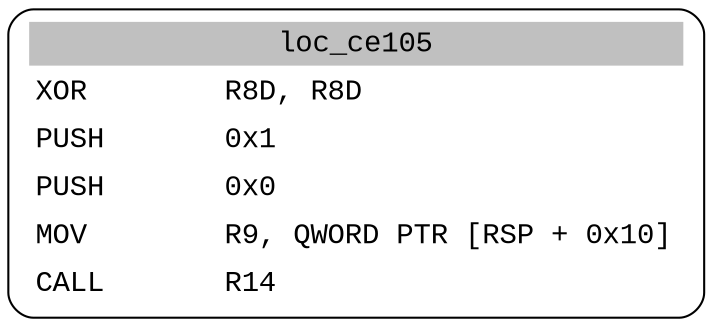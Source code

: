 digraph asm_graph {
1941 [
shape="Mrecord" fontname="Courier New"label =<<table border="0" cellborder="0" cellpadding="3"><tr><td align="center" colspan="2" bgcolor="grey">loc_ce105</td></tr><tr><td align="left">XOR        R8D, R8D</td></tr><tr><td align="left">PUSH       0x1</td></tr><tr><td align="left">PUSH       0x0</td></tr><tr><td align="left">MOV        R9, QWORD PTR [RSP + 0x10]</td></tr><tr><td align="left">CALL       R14</td></tr></table>> ];
}